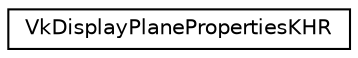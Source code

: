 digraph "Graphical Class Hierarchy"
{
 // LATEX_PDF_SIZE
  edge [fontname="Helvetica",fontsize="10",labelfontname="Helvetica",labelfontsize="10"];
  node [fontname="Helvetica",fontsize="10",shape=record];
  rankdir="LR";
  Node0 [label="VkDisplayPlanePropertiesKHR",height=0.2,width=0.4,color="black", fillcolor="white", style="filled",URL="$da/d03/structVkDisplayPlanePropertiesKHR.html",tooltip=" "];
}
